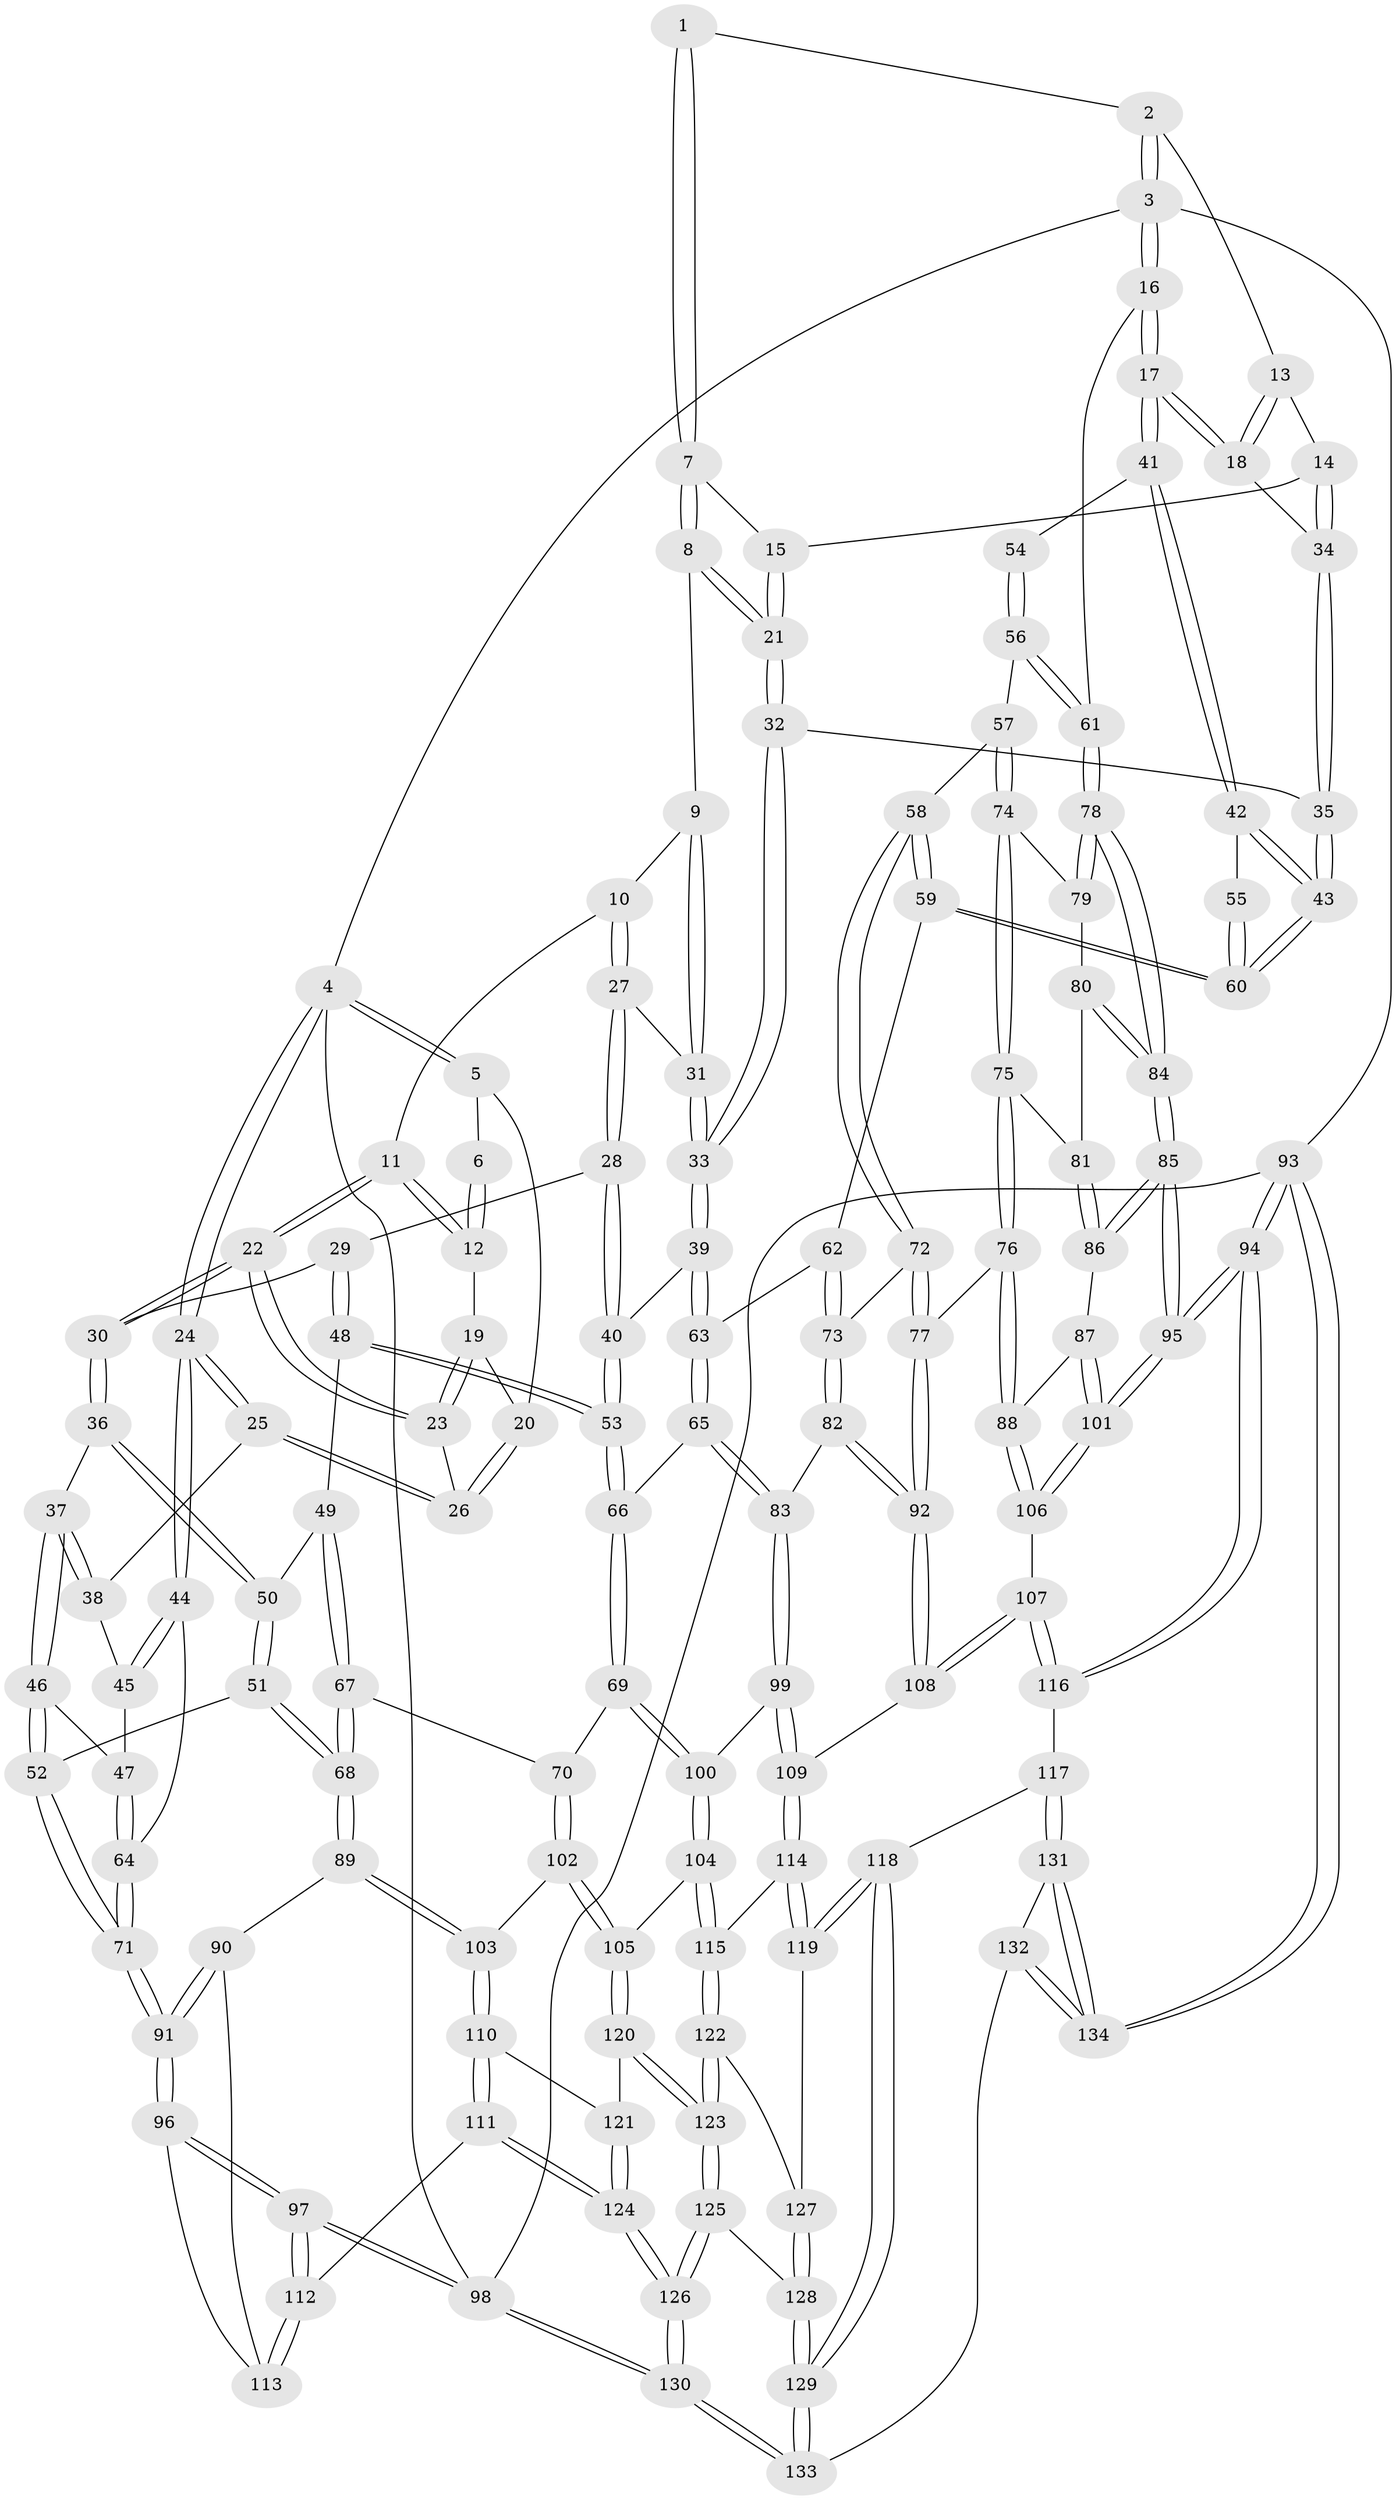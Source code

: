 // Generated by graph-tools (version 1.1) at 2025/11/02/27/25 16:11:56]
// undirected, 134 vertices, 332 edges
graph export_dot {
graph [start="1"]
  node [color=gray90,style=filled];
  1 [pos="+0.6490767874667633+0"];
  2 [pos="+0.9043154930822533+0"];
  3 [pos="+1+0"];
  4 [pos="+0+0"];
  5 [pos="+0.2813373052957806+0"];
  6 [pos="+0.4975448702873624+0"];
  7 [pos="+0.6753405100146478+0.0200041878083468"];
  8 [pos="+0.5898581187107376+0.0756850589739208"];
  9 [pos="+0.5537844845411042+0.07353823737760927"];
  10 [pos="+0.5359836571476193+0.06185196296637833"];
  11 [pos="+0.5223332363920601+0.046445292559679836"];
  12 [pos="+0.5078915450929652+0"];
  13 [pos="+0.8837298390494518+0"];
  14 [pos="+0.8385735847539897+0.055202346006424555"];
  15 [pos="+0.6785819298510227+0.02452786081499569"];
  16 [pos="+1+0.21936117611140007"];
  17 [pos="+1+0.20982271071407907"];
  18 [pos="+0.9903442480645239+0.15579855505546783"];
  19 [pos="+0.40258056080979865+0.06609914763487132"];
  20 [pos="+0.2617590752112324+0"];
  21 [pos="+0.7116745206385848+0.1757668086189765"];
  22 [pos="+0.42394428293006964+0.13850648656673534"];
  23 [pos="+0.4214937472381579+0.13456603903275374"];
  24 [pos="+0+0"];
  25 [pos="+0.2036755490870357+0.14029099281357538"];
  26 [pos="+0.2481784114754641+0.03851323080764881"];
  27 [pos="+0.4908462538070032+0.19070539673592127"];
  28 [pos="+0.4581355911180995+0.23638581519617427"];
  29 [pos="+0.4354134634937321+0.23064201394607137"];
  30 [pos="+0.41815559304359995+0.21644033287387396"];
  31 [pos="+0.5674034174018368+0.1407461430901588"];
  32 [pos="+0.7387065865547041+0.22482828465561183"];
  33 [pos="+0.6651287953261489+0.2654287075909518"];
  34 [pos="+0.8425860662005175+0.12681276102001232"];
  35 [pos="+0.744156194551596+0.2245649083627075"];
  36 [pos="+0.24587450765581711+0.20361194127616405"];
  37 [pos="+0.20506872138476162+0.17621575637093184"];
  38 [pos="+0.1992161614320086+0.16354705847684808"];
  39 [pos="+0.6425676586163622+0.2861072978178449"];
  40 [pos="+0.5107986547711924+0.2714232024039775"];
  41 [pos="+0.9556262757187963+0.27845490692663805"];
  42 [pos="+0.830163165377269+0.2714837439121661"];
  43 [pos="+0.7795318700971227+0.2625739983691415"];
  44 [pos="+0+0.11237167672685464"];
  45 [pos="+0+0.1597967158248853"];
  46 [pos="+0.11346426085082703+0.3445480102477135"];
  47 [pos="+0.09279437343718136+0.3388033012214638"];
  48 [pos="+0.37016497443265955+0.36705386886055164"];
  49 [pos="+0.33627797831153183+0.36973784531271603"];
  50 [pos="+0.28099769884441317+0.3242985024549804"];
  51 [pos="+0.15748316498354648+0.4638266823522413"];
  52 [pos="+0.12845467899141194+0.40114958727708816"];
  53 [pos="+0.45347868217133347+0.43777049967808623"];
  54 [pos="+0.9170700903325077+0.33233438255621156"];
  55 [pos="+0.9154168090398955+0.3325854384078409"];
  56 [pos="+0.9324539343949844+0.3580067749820875"];
  57 [pos="+0.8977511910344134+0.42973539932533933"];
  58 [pos="+0.8589048120407519+0.41939920172388023"];
  59 [pos="+0.8336196423775053+0.39465092403603347"];
  60 [pos="+0.8326349388231372+0.3899839766942909"];
  61 [pos="+1+0.28160777474275434"];
  62 [pos="+0.7597711084101499+0.43803127007082887"];
  63 [pos="+0.6343760741600744+0.41303085863823097"];
  64 [pos="+0+0.3789839360698119"];
  65 [pos="+0.5941551663416795+0.4930043546439409"];
  66 [pos="+0.4632277558211301+0.46544637440705106"];
  67 [pos="+0.26761572231141495+0.5140002745132012"];
  68 [pos="+0.16737450676777993+0.5364634082451205"];
  69 [pos="+0.3894856356958154+0.5327122449188836"];
  70 [pos="+0.3798840193517448+0.5350244863239179"];
  71 [pos="+0+0.42722062748670897"];
  72 [pos="+0.815038474533489+0.5381595591231522"];
  73 [pos="+0.7658773463846484+0.5229834796330664"];
  74 [pos="+0.9024328226443623+0.4325064244416709"];
  75 [pos="+0.9037247128118457+0.5179511249030363"];
  76 [pos="+0.8730499537436593+0.5754527061200633"];
  77 [pos="+0.8226874672645013+0.5486737641382119"];
  78 [pos="+1+0.29109448764809925"];
  79 [pos="+0.90980619784271+0.4332774691214128"];
  80 [pos="+0.9762951599149672+0.49219295997005463"];
  81 [pos="+0.9658246438996976+0.5171009003848341"];
  82 [pos="+0.6986861065860532+0.5444398403388427"];
  83 [pos="+0.6040865863310315+0.5185038478648061"];
  84 [pos="+1+0.4183756743729056"];
  85 [pos="+1+0.5859936589880749"];
  86 [pos="+0.9706245611374855+0.5592806730290959"];
  87 [pos="+0.9475030121745607+0.5815120355051726"];
  88 [pos="+0.8795425642216416+0.5853589896462638"];
  89 [pos="+0.16632166021785533+0.5380667845905348"];
  90 [pos="+0.15200044607815108+0.5418904973201077"];
  91 [pos="+0+0.5413027687738851"];
  92 [pos="+0.7512515192488817+0.6477419752436943"];
  93 [pos="+1+1"];
  94 [pos="+1+1"];
  95 [pos="+1+1"];
  96 [pos="+0+0.6744577946482909"];
  97 [pos="+0+0.9326568043628021"];
  98 [pos="+0+1"];
  99 [pos="+0.577771308372456+0.6411132735252346"];
  100 [pos="+0.4797048198073968+0.6477520115454545"];
  101 [pos="+1+0.863148009816972"];
  102 [pos="+0.3497757016460758+0.7174046211547452"];
  103 [pos="+0.21706390029645817+0.6741951943667797"];
  104 [pos="+0.399343213595178+0.7295376380987352"];
  105 [pos="+0.3561765971202702+0.723337074725601"];
  106 [pos="+0.8683283032838511+0.6968430545886497"];
  107 [pos="+0.7613097564620954+0.7125746590184532"];
  108 [pos="+0.7517839640416087+0.7020835438742623"];
  109 [pos="+0.5909568590475105+0.6661144104432235"];
  110 [pos="+0.17199647048585426+0.7737813780714113"];
  111 [pos="+0.10276543247808241+0.8326779748830742"];
  112 [pos="+0.06610132404251269+0.8302814700171643"];
  113 [pos="+0.06401067453748904+0.6810483320087634"];
  114 [pos="+0.5642003304073673+0.8068348922252576"];
  115 [pos="+0.44234582799734656+0.7783326355764884"];
  116 [pos="+0.7322239292546776+0.8480112732454368"];
  117 [pos="+0.6908664596554768+0.8691099479765347"];
  118 [pos="+0.6160642812600059+0.852809734553328"];
  119 [pos="+0.5713444983916044+0.8209267594895641"];
  120 [pos="+0.31616280582517425+0.8239467331859476"];
  121 [pos="+0.28480697818007433+0.8357047391437876"];
  122 [pos="+0.41128367989478554+0.8659464675444761"];
  123 [pos="+0.38729336939734993+0.8992387447329626"];
  124 [pos="+0.22135371074713772+0.9943521265933328"];
  125 [pos="+0.3877618355539393+0.9177801063142047"];
  126 [pos="+0.238048944759899+1"];
  127 [pos="+0.5208263591864017+0.8697761425222136"];
  128 [pos="+0.4678366120016415+0.9568168459304796"];
  129 [pos="+0.5244635606015543+1"];
  130 [pos="+0.20742131731217012+1"];
  131 [pos="+0.6909316880191129+0.8895155110597466"];
  132 [pos="+0.6536226845209246+1"];
  133 [pos="+0.5488017470141997+1"];
  134 [pos="+1+1"];
  1 -- 2;
  1 -- 7;
  1 -- 7;
  2 -- 3;
  2 -- 3;
  2 -- 13;
  3 -- 4;
  3 -- 16;
  3 -- 16;
  3 -- 93;
  4 -- 5;
  4 -- 5;
  4 -- 24;
  4 -- 24;
  4 -- 98;
  5 -- 6;
  5 -- 20;
  6 -- 12;
  6 -- 12;
  7 -- 8;
  7 -- 8;
  7 -- 15;
  8 -- 9;
  8 -- 21;
  8 -- 21;
  9 -- 10;
  9 -- 31;
  9 -- 31;
  10 -- 11;
  10 -- 27;
  10 -- 27;
  11 -- 12;
  11 -- 12;
  11 -- 22;
  11 -- 22;
  12 -- 19;
  13 -- 14;
  13 -- 18;
  13 -- 18;
  14 -- 15;
  14 -- 34;
  14 -- 34;
  15 -- 21;
  15 -- 21;
  16 -- 17;
  16 -- 17;
  16 -- 61;
  17 -- 18;
  17 -- 18;
  17 -- 41;
  17 -- 41;
  18 -- 34;
  19 -- 20;
  19 -- 23;
  19 -- 23;
  20 -- 26;
  20 -- 26;
  21 -- 32;
  21 -- 32;
  22 -- 23;
  22 -- 23;
  22 -- 30;
  22 -- 30;
  23 -- 26;
  24 -- 25;
  24 -- 25;
  24 -- 44;
  24 -- 44;
  25 -- 26;
  25 -- 26;
  25 -- 38;
  27 -- 28;
  27 -- 28;
  27 -- 31;
  28 -- 29;
  28 -- 40;
  28 -- 40;
  29 -- 30;
  29 -- 48;
  29 -- 48;
  30 -- 36;
  30 -- 36;
  31 -- 33;
  31 -- 33;
  32 -- 33;
  32 -- 33;
  32 -- 35;
  33 -- 39;
  33 -- 39;
  34 -- 35;
  34 -- 35;
  35 -- 43;
  35 -- 43;
  36 -- 37;
  36 -- 50;
  36 -- 50;
  37 -- 38;
  37 -- 38;
  37 -- 46;
  37 -- 46;
  38 -- 45;
  39 -- 40;
  39 -- 63;
  39 -- 63;
  40 -- 53;
  40 -- 53;
  41 -- 42;
  41 -- 42;
  41 -- 54;
  42 -- 43;
  42 -- 43;
  42 -- 55;
  43 -- 60;
  43 -- 60;
  44 -- 45;
  44 -- 45;
  44 -- 64;
  45 -- 47;
  46 -- 47;
  46 -- 52;
  46 -- 52;
  47 -- 64;
  47 -- 64;
  48 -- 49;
  48 -- 53;
  48 -- 53;
  49 -- 50;
  49 -- 67;
  49 -- 67;
  50 -- 51;
  50 -- 51;
  51 -- 52;
  51 -- 68;
  51 -- 68;
  52 -- 71;
  52 -- 71;
  53 -- 66;
  53 -- 66;
  54 -- 56;
  54 -- 56;
  55 -- 60;
  55 -- 60;
  56 -- 57;
  56 -- 61;
  56 -- 61;
  57 -- 58;
  57 -- 74;
  57 -- 74;
  58 -- 59;
  58 -- 59;
  58 -- 72;
  58 -- 72;
  59 -- 60;
  59 -- 60;
  59 -- 62;
  61 -- 78;
  61 -- 78;
  62 -- 63;
  62 -- 73;
  62 -- 73;
  63 -- 65;
  63 -- 65;
  64 -- 71;
  64 -- 71;
  65 -- 66;
  65 -- 83;
  65 -- 83;
  66 -- 69;
  66 -- 69;
  67 -- 68;
  67 -- 68;
  67 -- 70;
  68 -- 89;
  68 -- 89;
  69 -- 70;
  69 -- 100;
  69 -- 100;
  70 -- 102;
  70 -- 102;
  71 -- 91;
  71 -- 91;
  72 -- 73;
  72 -- 77;
  72 -- 77;
  73 -- 82;
  73 -- 82;
  74 -- 75;
  74 -- 75;
  74 -- 79;
  75 -- 76;
  75 -- 76;
  75 -- 81;
  76 -- 77;
  76 -- 88;
  76 -- 88;
  77 -- 92;
  77 -- 92;
  78 -- 79;
  78 -- 79;
  78 -- 84;
  78 -- 84;
  79 -- 80;
  80 -- 81;
  80 -- 84;
  80 -- 84;
  81 -- 86;
  81 -- 86;
  82 -- 83;
  82 -- 92;
  82 -- 92;
  83 -- 99;
  83 -- 99;
  84 -- 85;
  84 -- 85;
  85 -- 86;
  85 -- 86;
  85 -- 95;
  85 -- 95;
  86 -- 87;
  87 -- 88;
  87 -- 101;
  87 -- 101;
  88 -- 106;
  88 -- 106;
  89 -- 90;
  89 -- 103;
  89 -- 103;
  90 -- 91;
  90 -- 91;
  90 -- 113;
  91 -- 96;
  91 -- 96;
  92 -- 108;
  92 -- 108;
  93 -- 94;
  93 -- 94;
  93 -- 134;
  93 -- 134;
  93 -- 98;
  94 -- 95;
  94 -- 95;
  94 -- 116;
  94 -- 116;
  95 -- 101;
  95 -- 101;
  96 -- 97;
  96 -- 97;
  96 -- 113;
  97 -- 98;
  97 -- 98;
  97 -- 112;
  97 -- 112;
  98 -- 130;
  98 -- 130;
  99 -- 100;
  99 -- 109;
  99 -- 109;
  100 -- 104;
  100 -- 104;
  101 -- 106;
  101 -- 106;
  102 -- 103;
  102 -- 105;
  102 -- 105;
  103 -- 110;
  103 -- 110;
  104 -- 105;
  104 -- 115;
  104 -- 115;
  105 -- 120;
  105 -- 120;
  106 -- 107;
  107 -- 108;
  107 -- 108;
  107 -- 116;
  107 -- 116;
  108 -- 109;
  109 -- 114;
  109 -- 114;
  110 -- 111;
  110 -- 111;
  110 -- 121;
  111 -- 112;
  111 -- 124;
  111 -- 124;
  112 -- 113;
  112 -- 113;
  114 -- 115;
  114 -- 119;
  114 -- 119;
  115 -- 122;
  115 -- 122;
  116 -- 117;
  117 -- 118;
  117 -- 131;
  117 -- 131;
  118 -- 119;
  118 -- 119;
  118 -- 129;
  118 -- 129;
  119 -- 127;
  120 -- 121;
  120 -- 123;
  120 -- 123;
  121 -- 124;
  121 -- 124;
  122 -- 123;
  122 -- 123;
  122 -- 127;
  123 -- 125;
  123 -- 125;
  124 -- 126;
  124 -- 126;
  125 -- 126;
  125 -- 126;
  125 -- 128;
  126 -- 130;
  126 -- 130;
  127 -- 128;
  127 -- 128;
  128 -- 129;
  128 -- 129;
  129 -- 133;
  129 -- 133;
  130 -- 133;
  130 -- 133;
  131 -- 132;
  131 -- 134;
  131 -- 134;
  132 -- 133;
  132 -- 134;
  132 -- 134;
}

